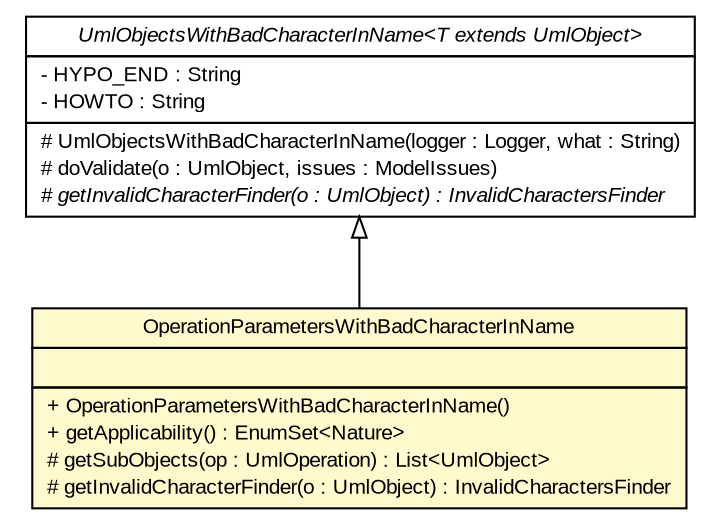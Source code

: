 #!/usr/local/bin/dot
#
# Class diagram 
# Generated by UMLGraph version R5_6_6-6-g3bdff0 (http://www.umlgraph.org/)
#

digraph G {
	edge [fontname="arial",fontsize=10,labelfontname="arial",labelfontsize=10];
	node [fontname="arial",fontsize=10,shape=plaintext];
	nodesep=0.25;
	ranksep=0.5;
	// org.tanjakostic.jcleancim.validation.OperationValidator.OperationParametersWithBadCharacterInName
	c143506 [label=<<table title="org.tanjakostic.jcleancim.validation.OperationValidator.OperationParametersWithBadCharacterInName" border="0" cellborder="1" cellspacing="0" cellpadding="2" port="p" bgcolor="lemonChiffon" href="./OperationValidator.OperationParametersWithBadCharacterInName.html">
		<tr><td><table border="0" cellspacing="0" cellpadding="1">
<tr><td align="center" balign="center"> OperationParametersWithBadCharacterInName </td></tr>
		</table></td></tr>
		<tr><td><table border="0" cellspacing="0" cellpadding="1">
<tr><td align="left" balign="left">  </td></tr>
		</table></td></tr>
		<tr><td><table border="0" cellspacing="0" cellpadding="1">
<tr><td align="left" balign="left"> + OperationParametersWithBadCharacterInName() </td></tr>
<tr><td align="left" balign="left"> + getApplicability() : EnumSet&lt;Nature&gt; </td></tr>
<tr><td align="left" balign="left"> # getSubObjects(op : UmlOperation) : List&lt;UmlObject&gt; </td></tr>
<tr><td align="left" balign="left"> # getInvalidCharacterFinder(o : UmlObject) : InvalidCharactersFinder </td></tr>
		</table></td></tr>
		</table>>, URL="./OperationValidator.OperationParametersWithBadCharacterInName.html", fontname="arial", fontcolor="black", fontsize=10.0];
	// org.tanjakostic.jcleancim.validation.AbstractRule.UmlObjectsWithBadCharacterInName<T extends org.tanjakostic.jcleancim.model.UmlObject>
	c143642 [label=<<table title="org.tanjakostic.jcleancim.validation.AbstractRule.UmlObjectsWithBadCharacterInName" border="0" cellborder="1" cellspacing="0" cellpadding="2" port="p" href="./AbstractRule.UmlObjectsWithBadCharacterInName.html">
		<tr><td><table border="0" cellspacing="0" cellpadding="1">
<tr><td align="center" balign="center"><font face="Arial Italic"> UmlObjectsWithBadCharacterInName&lt;T extends UmlObject&gt; </font></td></tr>
		</table></td></tr>
		<tr><td><table border="0" cellspacing="0" cellpadding="1">
<tr><td align="left" balign="left"> - HYPO_END : String </td></tr>
<tr><td align="left" balign="left"> - HOWTO : String </td></tr>
		</table></td></tr>
		<tr><td><table border="0" cellspacing="0" cellpadding="1">
<tr><td align="left" balign="left"> # UmlObjectsWithBadCharacterInName(logger : Logger, what : String) </td></tr>
<tr><td align="left" balign="left"> # doValidate(o : UmlObject, issues : ModelIssues) </td></tr>
<tr><td align="left" balign="left"><font face="Arial Italic" point-size="10.0"> # getInvalidCharacterFinder(o : UmlObject) : InvalidCharactersFinder </font></td></tr>
		</table></td></tr>
		</table>>, URL="./AbstractRule.UmlObjectsWithBadCharacterInName.html", fontname="arial", fontcolor="black", fontsize=10.0];
	//org.tanjakostic.jcleancim.validation.OperationValidator.OperationParametersWithBadCharacterInName extends org.tanjakostic.jcleancim.validation.AbstractRule.UmlObjectsWithBadCharacterInName<org.tanjakostic.jcleancim.model.UmlOperation>
	c143642:p -> c143506:p [dir=back,arrowtail=empty];
}

